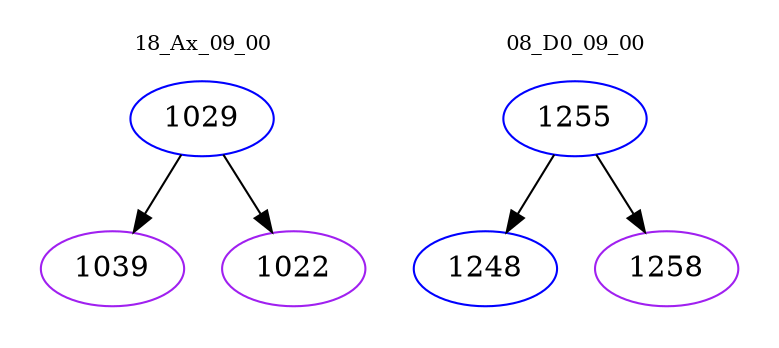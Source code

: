 digraph{
subgraph cluster_0 {
color = white
label = "18_Ax_09_00";
fontsize=10;
T0_1029 [label="1029", color="blue"]
T0_1029 -> T0_1039 [color="black"]
T0_1039 [label="1039", color="purple"]
T0_1029 -> T0_1022 [color="black"]
T0_1022 [label="1022", color="purple"]
}
subgraph cluster_1 {
color = white
label = "08_D0_09_00";
fontsize=10;
T1_1255 [label="1255", color="blue"]
T1_1255 -> T1_1248 [color="black"]
T1_1248 [label="1248", color="blue"]
T1_1255 -> T1_1258 [color="black"]
T1_1258 [label="1258", color="purple"]
}
}

